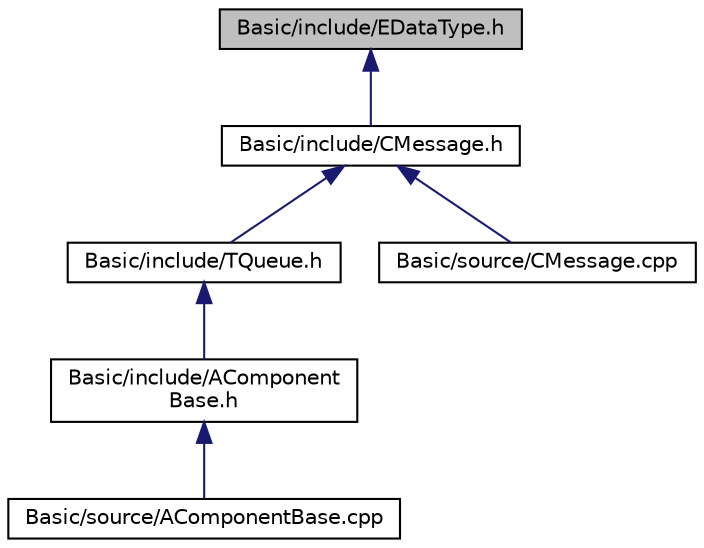 digraph "Basic/include/EDataType.h"
{
  edge [fontname="Helvetica",fontsize="10",labelfontname="Helvetica",labelfontsize="10"];
  node [fontname="Helvetica",fontsize="10",shape=record];
  Node1 [label="Basic/include/EDataType.h",height=0.2,width=0.4,color="black", fillcolor="grey75", style="filled" fontcolor="black"];
  Node1 -> Node2 [dir="back",color="midnightblue",fontsize="10",style="solid"];
  Node2 [label="Basic/include/CMessage.h",height=0.2,width=0.4,color="black", fillcolor="white", style="filled",URL="$CMessage_8h.html"];
  Node2 -> Node3 [dir="back",color="midnightblue",fontsize="10",style="solid"];
  Node3 [label="Basic/include/TQueue.h",height=0.2,width=0.4,color="black", fillcolor="white", style="filled",URL="$TQueue_8h.html"];
  Node3 -> Node4 [dir="back",color="midnightblue",fontsize="10",style="solid"];
  Node4 [label="Basic/include/AComponent\lBase.h",height=0.2,width=0.4,color="black", fillcolor="white", style="filled",URL="$AComponentBase_8h.html"];
  Node4 -> Node5 [dir="back",color="midnightblue",fontsize="10",style="solid"];
  Node5 [label="Basic/source/AComponentBase.cpp",height=0.2,width=0.4,color="black", fillcolor="white", style="filled",URL="$AComponentBase_8cpp.html"];
  Node2 -> Node6 [dir="back",color="midnightblue",fontsize="10",style="solid"];
  Node6 [label="Basic/source/CMessage.cpp",height=0.2,width=0.4,color="black", fillcolor="white", style="filled",URL="$CMessage_8cpp.html"];
}
